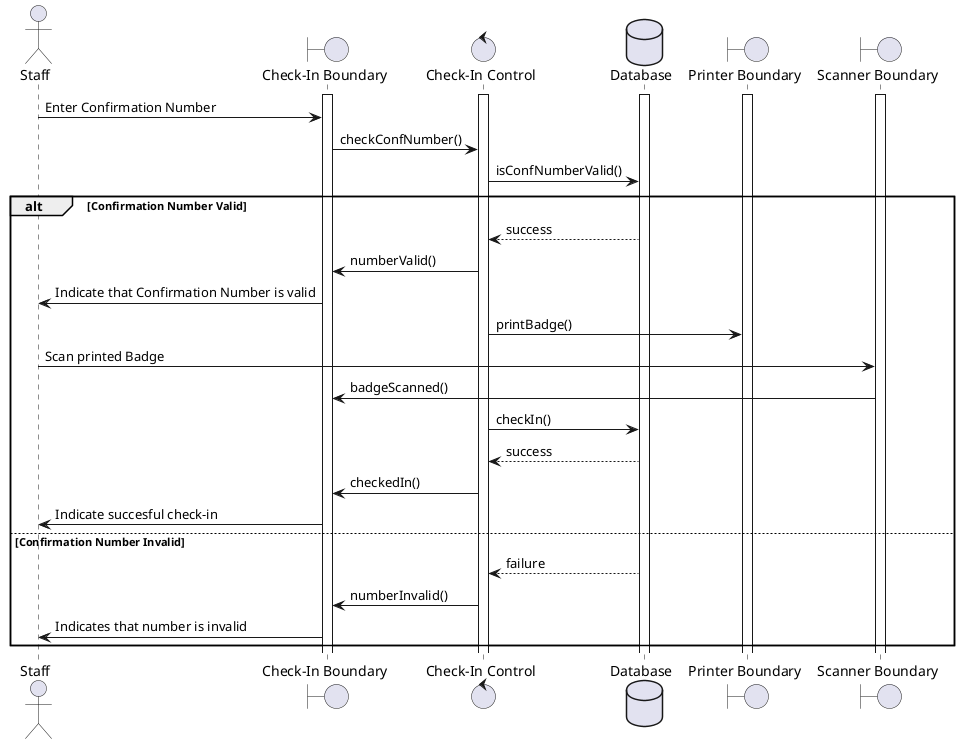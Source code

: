 @startuml
actor Staff
boundary "Check-In Boundary"
control "Check-In Control"
database Database
boundary "Printer Boundary"
boundary "Scanner Boundary"

activate "Check-In Boundary"
activate "Check-In Control"
activate Database
activate "Printer Boundary"
activate "Scanner Boundary"

Staff -> "Check-In Boundary" : Enter Confirmation Number
"Check-In Boundary" -> "Check-In Control" : checkConfNumber()
"Check-In Control" -> Database : isConfNumberValid()

alt Confirmation Number Valid
  Database --> "Check-In Control" : success
  "Check-In Control" -> "Check-In Boundary" : numberValid()
  "Check-In Boundary" -> Staff : Indicate that Confirmation Number is valid
  "Check-In Control" -> "Printer Boundary" : printBadge()
  Staff -> "Scanner Boundary" : Scan printed Badge
  "Scanner Boundary" -> "Check-In Boundary" : badgeScanned()
  "Check-In Control" -> Database : checkIn()
  Database --> "Check-In Control" : success
  "Check-In Control" -> "Check-In Boundary" : checkedIn()
  "Check-In Boundary" -> Staff : Indicate succesful check-in
  

else Confirmation Number Invalid
  Database --> "Check-In Control" : failure
  "Check-In Control" -> "Check-In Boundary" : numberInvalid()
  "Check-In Boundary" -> Staff : Indicates that number is invalid

end
@enduml